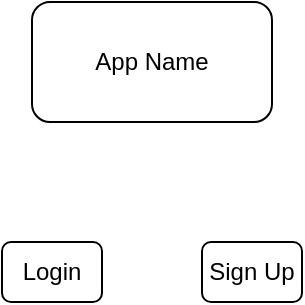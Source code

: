 <mxfile version="17.1.2" type="device" pages="8"><diagram id="xFTzzApd_VlAG6JVN904" name="Index Page"><mxGraphModel dx="786" dy="514" grid="1" gridSize="10" guides="1" tooltips="1" connect="1" arrows="1" fold="1" page="1" pageScale="1" pageWidth="850" pageHeight="1100" math="0" shadow="0"><root><mxCell id="0"/><mxCell id="1" parent="0"/><mxCell id="ezS_i2eluIjvUJbCI1Zx-1" value="App Name" style="rounded=1;whiteSpace=wrap;html=1;" vertex="1" parent="1"><mxGeometry x="365" y="50" width="120" height="60" as="geometry"/></mxCell><mxCell id="ezS_i2eluIjvUJbCI1Zx-3" value="Login" style="rounded=1;whiteSpace=wrap;html=1;" vertex="1" parent="1"><mxGeometry x="350" y="170" width="50" height="30" as="geometry"/></mxCell><mxCell id="ezS_i2eluIjvUJbCI1Zx-4" value="Sign Up" style="rounded=1;whiteSpace=wrap;html=1;" vertex="1" parent="1"><mxGeometry x="450" y="170" width="50" height="30" as="geometry"/></mxCell></root></mxGraphModel></diagram><diagram id="BaaJqr_17_VVHBZOjMRC" name="Show Page"><mxGraphModel dx="786" dy="514" grid="1" gridSize="10" guides="1" tooltips="1" connect="1" arrows="1" fold="1" page="1" pageScale="1" pageWidth="850" pageHeight="1100" math="0" shadow="0"><root><mxCell id="7u8UnrXO3SnSuVbqprdg-0"/><mxCell id="7u8UnrXO3SnSuVbqprdg-1" parent="7u8UnrXO3SnSuVbqprdg-0"/><mxCell id="7u8UnrXO3SnSuVbqprdg-2" value="Logout" style="rounded=1;whiteSpace=wrap;html=1;" vertex="1" parent="7u8UnrXO3SnSuVbqprdg-1"><mxGeometry x="730" y="20" width="50" height="20" as="geometry"/></mxCell><mxCell id="7u8UnrXO3SnSuVbqprdg-3" value="Monthly Wish Lists" style="rounded=1;whiteSpace=wrap;html=1;" vertex="1" parent="7u8UnrXO3SnSuVbqprdg-1"><mxGeometry x="440" y="120" width="120" height="60" as="geometry"/></mxCell><mxCell id="7u8UnrXO3SnSuVbqprdg-4" value="Monthly Bills" style="rounded=1;whiteSpace=wrap;html=1;" vertex="1" parent="7u8UnrXO3SnSuVbqprdg-1"><mxGeometry x="280" y="120" width="120" height="60" as="geometry"/></mxCell></root></mxGraphModel></diagram><diagram name="Bills Show Page" id="bLy-OPGQLB_afSVxWQdF"><mxGraphModel dx="786" dy="514" grid="1" gridSize="10" guides="1" tooltips="1" connect="1" arrows="1" fold="1" page="1" pageScale="1" pageWidth="850" pageHeight="1100" math="0" shadow="0"><root><mxCell id="OPf2z-7WJVCgmj6jdneb-0"/><mxCell id="OPf2z-7WJVCgmj6jdneb-1" parent="OPf2z-7WJVCgmj6jdneb-0"/><mxCell id="OPf2z-7WJVCgmj6jdneb-2" value="Monthly Bills" style="rounded=1;whiteSpace=wrap;html=1;" vertex="1" parent="OPf2z-7WJVCgmj6jdneb-1"><mxGeometry x="365" y="50" width="120" height="60" as="geometry"/></mxCell><mxCell id="OPf2z-7WJVCgmj6jdneb-3" value="June" style="rounded=1;whiteSpace=wrap;html=1;" vertex="1" parent="OPf2z-7WJVCgmj6jdneb-1"><mxGeometry x="280" y="260" width="120" height="60" as="geometry"/></mxCell><mxCell id="OPf2z-7WJVCgmj6jdneb-4" value="July" style="rounded=1;whiteSpace=wrap;html=1;" vertex="1" parent="OPf2z-7WJVCgmj6jdneb-1"><mxGeometry x="470" y="260" width="120" height="60" as="geometry"/></mxCell><mxCell id="OPf2z-7WJVCgmj6jdneb-5" value="November" style="rounded=1;whiteSpace=wrap;html=1;" vertex="1" parent="OPf2z-7WJVCgmj6jdneb-1"><mxGeometry x="470" y="360" width="120" height="60" as="geometry"/></mxCell><mxCell id="OPf2z-7WJVCgmj6jdneb-6" value="October" style="rounded=1;whiteSpace=wrap;html=1;" vertex="1" parent="OPf2z-7WJVCgmj6jdneb-1"><mxGeometry x="280" y="360" width="120" height="60" as="geometry"/></mxCell><mxCell id="OPf2z-7WJVCgmj6jdneb-7" value="September" style="rounded=1;whiteSpace=wrap;html=1;" vertex="1" parent="OPf2z-7WJVCgmj6jdneb-1"><mxGeometry x="90" y="360" width="120" height="60" as="geometry"/></mxCell><mxCell id="OPf2z-7WJVCgmj6jdneb-8" value="May" style="rounded=1;whiteSpace=wrap;html=1;" vertex="1" parent="OPf2z-7WJVCgmj6jdneb-1"><mxGeometry x="90" y="260" width="120" height="60" as="geometry"/></mxCell><mxCell id="OPf2z-7WJVCgmj6jdneb-9" value="December" style="rounded=1;whiteSpace=wrap;html=1;" vertex="1" parent="OPf2z-7WJVCgmj6jdneb-1"><mxGeometry x="650" y="360" width="120" height="60" as="geometry"/></mxCell><mxCell id="OPf2z-7WJVCgmj6jdneb-10" value="August" style="rounded=1;whiteSpace=wrap;html=1;" vertex="1" parent="OPf2z-7WJVCgmj6jdneb-1"><mxGeometry x="650" y="260" width="120" height="60" as="geometry"/></mxCell><mxCell id="OPf2z-7WJVCgmj6jdneb-11" value="April" style="rounded=1;whiteSpace=wrap;html=1;" vertex="1" parent="OPf2z-7WJVCgmj6jdneb-1"><mxGeometry x="650" y="160" width="120" height="60" as="geometry"/></mxCell><mxCell id="OPf2z-7WJVCgmj6jdneb-12" value="March" style="rounded=1;whiteSpace=wrap;html=1;" vertex="1" parent="OPf2z-7WJVCgmj6jdneb-1"><mxGeometry x="470" y="160" width="120" height="60" as="geometry"/></mxCell><mxCell id="OPf2z-7WJVCgmj6jdneb-13" value="February" style="rounded=1;whiteSpace=wrap;html=1;" vertex="1" parent="OPf2z-7WJVCgmj6jdneb-1"><mxGeometry x="280" y="160" width="120" height="60" as="geometry"/></mxCell><mxCell id="OPf2z-7WJVCgmj6jdneb-14" value="January" style="rounded=1;whiteSpace=wrap;html=1;" vertex="1" parent="OPf2z-7WJVCgmj6jdneb-1"><mxGeometry x="90" y="160" width="120" height="60" as="geometry"/></mxCell></root></mxGraphModel></diagram><diagram id="HnLVb46-O4a1NfgkLTy0" name="Bills Month Page"><mxGraphModel dx="786" dy="514" grid="1" gridSize="10" guides="1" tooltips="1" connect="1" arrows="1" fold="1" page="1" pageScale="1" pageWidth="850" pageHeight="1100" math="0" shadow="0"><root><mxCell id="qYN35AN9OCQO3QU_tyOt-0"/><mxCell id="qYN35AN9OCQO3QU_tyOt-1" parent="qYN35AN9OCQO3QU_tyOt-0"/><mxCell id="BqAOIw_ptx7I91a27Q2D-0" value="&lt;table border=&quot;1&quot; width=&quot;100%&quot; height=&quot;100%&quot; cellpadding=&quot;4&quot; style=&quot;width:100%;height:100%;border-collapse:collapse;&quot;&gt;&lt;tr style=&quot;background-color:#A7C942;color:#ffffff;border:1px solid #98bf21;&quot;&gt;&lt;th align=&quot;left&quot;&gt;Title 1&lt;/th&gt;&lt;th align=&quot;left&quot;&gt;Title 2&lt;/th&gt;&lt;th align=&quot;left&quot;&gt;Title 3&lt;/th&gt;&lt;/tr&gt;&lt;tr style=&quot;border:1px solid #98bf21;&quot;&gt;&lt;td&gt;Value 1&lt;/td&gt;&lt;td&gt;Value 2&lt;/td&gt;&lt;td&gt;Value 3&lt;/td&gt;&lt;/tr&gt;&lt;tr style=&quot;background-color:#EAF2D3;border:1px solid #98bf21;&quot;&gt;&lt;td&gt;Value 4&lt;/td&gt;&lt;td&gt;Value 5&lt;/td&gt;&lt;td&gt;Value 6&lt;/td&gt;&lt;/tr&gt;&lt;tr style=&quot;border:1px solid #98bf21;&quot;&gt;&lt;td&gt;Value 7&lt;/td&gt;&lt;td&gt;Value 8&lt;/td&gt;&lt;td&gt;Value 9&lt;/td&gt;&lt;/tr&gt;&lt;tr style=&quot;background-color:#EAF2D3;border:1px solid #98bf21;&quot;&gt;&lt;td&gt;Value 10&lt;/td&gt;&lt;td&gt;Value 11&lt;/td&gt;&lt;td&gt;Value 12&lt;/td&gt;&lt;/tr&gt;&lt;/table&gt;" style="text;html=1;strokeColor=#c0c0c0;fillColor=#ffffff;overflow=fill;rounded=0;" vertex="1" parent="qYN35AN9OCQO3QU_tyOt-1"><mxGeometry x="285" y="190" width="280" height="160" as="geometry"/></mxCell><mxCell id="OBvlZHzCTXSDQCDFw2OV-0" value="Month's Bills" style="rounded=1;whiteSpace=wrap;html=1;" vertex="1" parent="qYN35AN9OCQO3QU_tyOt-1"><mxGeometry x="365" y="50" width="120" height="60" as="geometry"/></mxCell></root></mxGraphModel></diagram><diagram id="-z2t7IHrH4u_qBOClzPO" name="Bills Edit Page"><mxGraphModel dx="786" dy="514" grid="1" gridSize="10" guides="1" tooltips="1" connect="1" arrows="1" fold="1" page="1" pageScale="1" pageWidth="850" pageHeight="1100" math="0" shadow="0"><root><mxCell id="B-XBgqDHm7TmpC_Lvcyv-0"/><mxCell id="B-XBgqDHm7TmpC_Lvcyv-1" parent="B-XBgqDHm7TmpC_Lvcyv-0"/><mxCell id="B-XBgqDHm7TmpC_Lvcyv-2" value="Edit Bill" style="rounded=1;whiteSpace=wrap;html=1;" vertex="1" parent="B-XBgqDHm7TmpC_Lvcyv-1"><mxGeometry x="365" y="50" width="120" height="60" as="geometry"/></mxCell><mxCell id="0eIcrBo3U0RnjRq1Q-Xa-5" value="List" style="swimlane;fontStyle=0;childLayout=stackLayout;horizontal=1;startSize=30;horizontalStack=0;resizeParent=1;resizeParentMax=0;resizeLast=0;collapsible=1;marginBottom=0;" vertex="1" parent="B-XBgqDHm7TmpC_Lvcyv-1"><mxGeometry x="355" y="180" width="140" height="120" as="geometry"/></mxCell><mxCell id="0eIcrBo3U0RnjRq1Q-Xa-6" value="Item 1" style="text;strokeColor=none;fillColor=none;align=left;verticalAlign=middle;spacingLeft=4;spacingRight=4;overflow=hidden;points=[[0,0.5],[1,0.5]];portConstraint=eastwest;rotatable=0;" vertex="1" parent="0eIcrBo3U0RnjRq1Q-Xa-5"><mxGeometry y="30" width="140" height="30" as="geometry"/></mxCell><mxCell id="0eIcrBo3U0RnjRq1Q-Xa-7" value="Item 2" style="text;strokeColor=none;fillColor=none;align=left;verticalAlign=middle;spacingLeft=4;spacingRight=4;overflow=hidden;points=[[0,0.5],[1,0.5]];portConstraint=eastwest;rotatable=0;" vertex="1" parent="0eIcrBo3U0RnjRq1Q-Xa-5"><mxGeometry y="60" width="140" height="30" as="geometry"/></mxCell><mxCell id="0eIcrBo3U0RnjRq1Q-Xa-8" value="Item 3" style="text;strokeColor=none;fillColor=none;align=left;verticalAlign=middle;spacingLeft=4;spacingRight=4;overflow=hidden;points=[[0,0.5],[1,0.5]];portConstraint=eastwest;rotatable=0;" vertex="1" parent="0eIcrBo3U0RnjRq1Q-Xa-5"><mxGeometry y="90" width="140" height="30" as="geometry"/></mxCell></root></mxGraphModel></diagram><diagram name="Wish Lists Show Page" id="pWV-LueBM_Jl2FFORea-"><mxGraphModel dx="786" dy="514" grid="1" gridSize="10" guides="1" tooltips="1" connect="1" arrows="1" fold="1" page="1" pageScale="1" pageWidth="850" pageHeight="1100" math="0" shadow="0"><root><mxCell id="ewisfZIirQ8NX_BDs2tr-0"/><mxCell id="ewisfZIirQ8NX_BDs2tr-1" parent="ewisfZIirQ8NX_BDs2tr-0"/><mxCell id="ewisfZIirQ8NX_BDs2tr-2" value="Monthly Wish Lists" style="rounded=1;whiteSpace=wrap;html=1;" vertex="1" parent="ewisfZIirQ8NX_BDs2tr-1"><mxGeometry x="365" y="50" width="120" height="60" as="geometry"/></mxCell><mxCell id="ewisfZIirQ8NX_BDs2tr-3" value="June" style="rounded=1;whiteSpace=wrap;html=1;" vertex="1" parent="ewisfZIirQ8NX_BDs2tr-1"><mxGeometry x="280" y="260" width="120" height="60" as="geometry"/></mxCell><mxCell id="ewisfZIirQ8NX_BDs2tr-4" value="July" style="rounded=1;whiteSpace=wrap;html=1;" vertex="1" parent="ewisfZIirQ8NX_BDs2tr-1"><mxGeometry x="470" y="260" width="120" height="60" as="geometry"/></mxCell><mxCell id="ewisfZIirQ8NX_BDs2tr-5" value="November" style="rounded=1;whiteSpace=wrap;html=1;" vertex="1" parent="ewisfZIirQ8NX_BDs2tr-1"><mxGeometry x="470" y="360" width="120" height="60" as="geometry"/></mxCell><mxCell id="ewisfZIirQ8NX_BDs2tr-6" value="October" style="rounded=1;whiteSpace=wrap;html=1;" vertex="1" parent="ewisfZIirQ8NX_BDs2tr-1"><mxGeometry x="280" y="360" width="120" height="60" as="geometry"/></mxCell><mxCell id="ewisfZIirQ8NX_BDs2tr-7" value="September" style="rounded=1;whiteSpace=wrap;html=1;" vertex="1" parent="ewisfZIirQ8NX_BDs2tr-1"><mxGeometry x="90" y="360" width="120" height="60" as="geometry"/></mxCell><mxCell id="ewisfZIirQ8NX_BDs2tr-8" value="May" style="rounded=1;whiteSpace=wrap;html=1;" vertex="1" parent="ewisfZIirQ8NX_BDs2tr-1"><mxGeometry x="90" y="260" width="120" height="60" as="geometry"/></mxCell><mxCell id="ewisfZIirQ8NX_BDs2tr-9" value="December" style="rounded=1;whiteSpace=wrap;html=1;" vertex="1" parent="ewisfZIirQ8NX_BDs2tr-1"><mxGeometry x="650" y="360" width="120" height="60" as="geometry"/></mxCell><mxCell id="ewisfZIirQ8NX_BDs2tr-10" value="August" style="rounded=1;whiteSpace=wrap;html=1;" vertex="1" parent="ewisfZIirQ8NX_BDs2tr-1"><mxGeometry x="650" y="260" width="120" height="60" as="geometry"/></mxCell><mxCell id="ewisfZIirQ8NX_BDs2tr-11" value="April" style="rounded=1;whiteSpace=wrap;html=1;" vertex="1" parent="ewisfZIirQ8NX_BDs2tr-1"><mxGeometry x="650" y="160" width="120" height="60" as="geometry"/></mxCell><mxCell id="ewisfZIirQ8NX_BDs2tr-12" value="March" style="rounded=1;whiteSpace=wrap;html=1;" vertex="1" parent="ewisfZIirQ8NX_BDs2tr-1"><mxGeometry x="470" y="160" width="120" height="60" as="geometry"/></mxCell><mxCell id="ewisfZIirQ8NX_BDs2tr-13" value="February" style="rounded=1;whiteSpace=wrap;html=1;" vertex="1" parent="ewisfZIirQ8NX_BDs2tr-1"><mxGeometry x="280" y="160" width="120" height="60" as="geometry"/></mxCell><mxCell id="ewisfZIirQ8NX_BDs2tr-14" value="January" style="rounded=1;whiteSpace=wrap;html=1;" vertex="1" parent="ewisfZIirQ8NX_BDs2tr-1"><mxGeometry x="90" y="160" width="120" height="60" as="geometry"/></mxCell></root></mxGraphModel></diagram><diagram name="Wish Lists Month Page" id="PIAVR7Pc8U6uz9P2pb_R"><mxGraphModel dx="786" dy="514" grid="1" gridSize="10" guides="1" tooltips="1" connect="1" arrows="1" fold="1" page="1" pageScale="1" pageWidth="850" pageHeight="1100" math="0" shadow="0"><root><mxCell id="RH_IWAYvYlqDD7GeieRV-0"/><mxCell id="RH_IWAYvYlqDD7GeieRV-1" parent="RH_IWAYvYlqDD7GeieRV-0"/><mxCell id="RH_IWAYvYlqDD7GeieRV-2" value="&lt;table border=&quot;1&quot; width=&quot;100%&quot; height=&quot;100%&quot; cellpadding=&quot;4&quot; style=&quot;width:100%;height:100%;border-collapse:collapse;&quot;&gt;&lt;tr style=&quot;background-color:#A7C942;color:#ffffff;border:1px solid #98bf21;&quot;&gt;&lt;th align=&quot;left&quot;&gt;Title 1&lt;/th&gt;&lt;th align=&quot;left&quot;&gt;Title 2&lt;/th&gt;&lt;th align=&quot;left&quot;&gt;Title 3&lt;/th&gt;&lt;/tr&gt;&lt;tr style=&quot;border:1px solid #98bf21;&quot;&gt;&lt;td&gt;Value 1&lt;/td&gt;&lt;td&gt;Value 2&lt;/td&gt;&lt;td&gt;Value 3&lt;/td&gt;&lt;/tr&gt;&lt;tr style=&quot;background-color:#EAF2D3;border:1px solid #98bf21;&quot;&gt;&lt;td&gt;Value 4&lt;/td&gt;&lt;td&gt;Value 5&lt;/td&gt;&lt;td&gt;Value 6&lt;/td&gt;&lt;/tr&gt;&lt;tr style=&quot;border:1px solid #98bf21;&quot;&gt;&lt;td&gt;Value 7&lt;/td&gt;&lt;td&gt;Value 8&lt;/td&gt;&lt;td&gt;Value 9&lt;/td&gt;&lt;/tr&gt;&lt;tr style=&quot;background-color:#EAF2D3;border:1px solid #98bf21;&quot;&gt;&lt;td&gt;Value 10&lt;/td&gt;&lt;td&gt;Value 11&lt;/td&gt;&lt;td&gt;Value 12&lt;/td&gt;&lt;/tr&gt;&lt;/table&gt;" style="text;html=1;strokeColor=#c0c0c0;fillColor=#ffffff;overflow=fill;rounded=0;" vertex="1" parent="RH_IWAYvYlqDD7GeieRV-1"><mxGeometry x="285" y="190" width="280" height="160" as="geometry"/></mxCell><mxCell id="RH_IWAYvYlqDD7GeieRV-3" value="Month's Wish List Items" style="rounded=1;whiteSpace=wrap;html=1;" vertex="1" parent="RH_IWAYvYlqDD7GeieRV-1"><mxGeometry x="365" y="50" width="120" height="60" as="geometry"/></mxCell></root></mxGraphModel></diagram><diagram name="Wish Lists Edit Page" id="zErVgRAPYdFlvpZANAug"><mxGraphModel dx="786" dy="514" grid="1" gridSize="10" guides="1" tooltips="1" connect="1" arrows="1" fold="1" page="1" pageScale="1" pageWidth="850" pageHeight="1100" math="0" shadow="0"><root><mxCell id="j-HyHfOxTc1SG9DoAmYj-0"/><mxCell id="j-HyHfOxTc1SG9DoAmYj-1" parent="j-HyHfOxTc1SG9DoAmYj-0"/><mxCell id="j-HyHfOxTc1SG9DoAmYj-2" value="Edit Bill" style="rounded=1;whiteSpace=wrap;html=1;" vertex="1" parent="j-HyHfOxTc1SG9DoAmYj-1"><mxGeometry x="365" y="50" width="120" height="60" as="geometry"/></mxCell><mxCell id="j-HyHfOxTc1SG9DoAmYj-3" value="List" style="swimlane;fontStyle=0;childLayout=stackLayout;horizontal=1;startSize=30;horizontalStack=0;resizeParent=1;resizeParentMax=0;resizeLast=0;collapsible=1;marginBottom=0;" vertex="1" parent="j-HyHfOxTc1SG9DoAmYj-1"><mxGeometry x="355" y="180" width="140" height="120" as="geometry"/></mxCell><mxCell id="j-HyHfOxTc1SG9DoAmYj-4" value="Item 1" style="text;strokeColor=none;fillColor=none;align=left;verticalAlign=middle;spacingLeft=4;spacingRight=4;overflow=hidden;points=[[0,0.5],[1,0.5]];portConstraint=eastwest;rotatable=0;" vertex="1" parent="j-HyHfOxTc1SG9DoAmYj-3"><mxGeometry y="30" width="140" height="30" as="geometry"/></mxCell><mxCell id="j-HyHfOxTc1SG9DoAmYj-5" value="Item 2" style="text;strokeColor=none;fillColor=none;align=left;verticalAlign=middle;spacingLeft=4;spacingRight=4;overflow=hidden;points=[[0,0.5],[1,0.5]];portConstraint=eastwest;rotatable=0;" vertex="1" parent="j-HyHfOxTc1SG9DoAmYj-3"><mxGeometry y="60" width="140" height="30" as="geometry"/></mxCell><mxCell id="j-HyHfOxTc1SG9DoAmYj-6" value="Item 3" style="text;strokeColor=none;fillColor=none;align=left;verticalAlign=middle;spacingLeft=4;spacingRight=4;overflow=hidden;points=[[0,0.5],[1,0.5]];portConstraint=eastwest;rotatable=0;" vertex="1" parent="j-HyHfOxTc1SG9DoAmYj-3"><mxGeometry y="90" width="140" height="30" as="geometry"/></mxCell></root></mxGraphModel></diagram></mxfile>